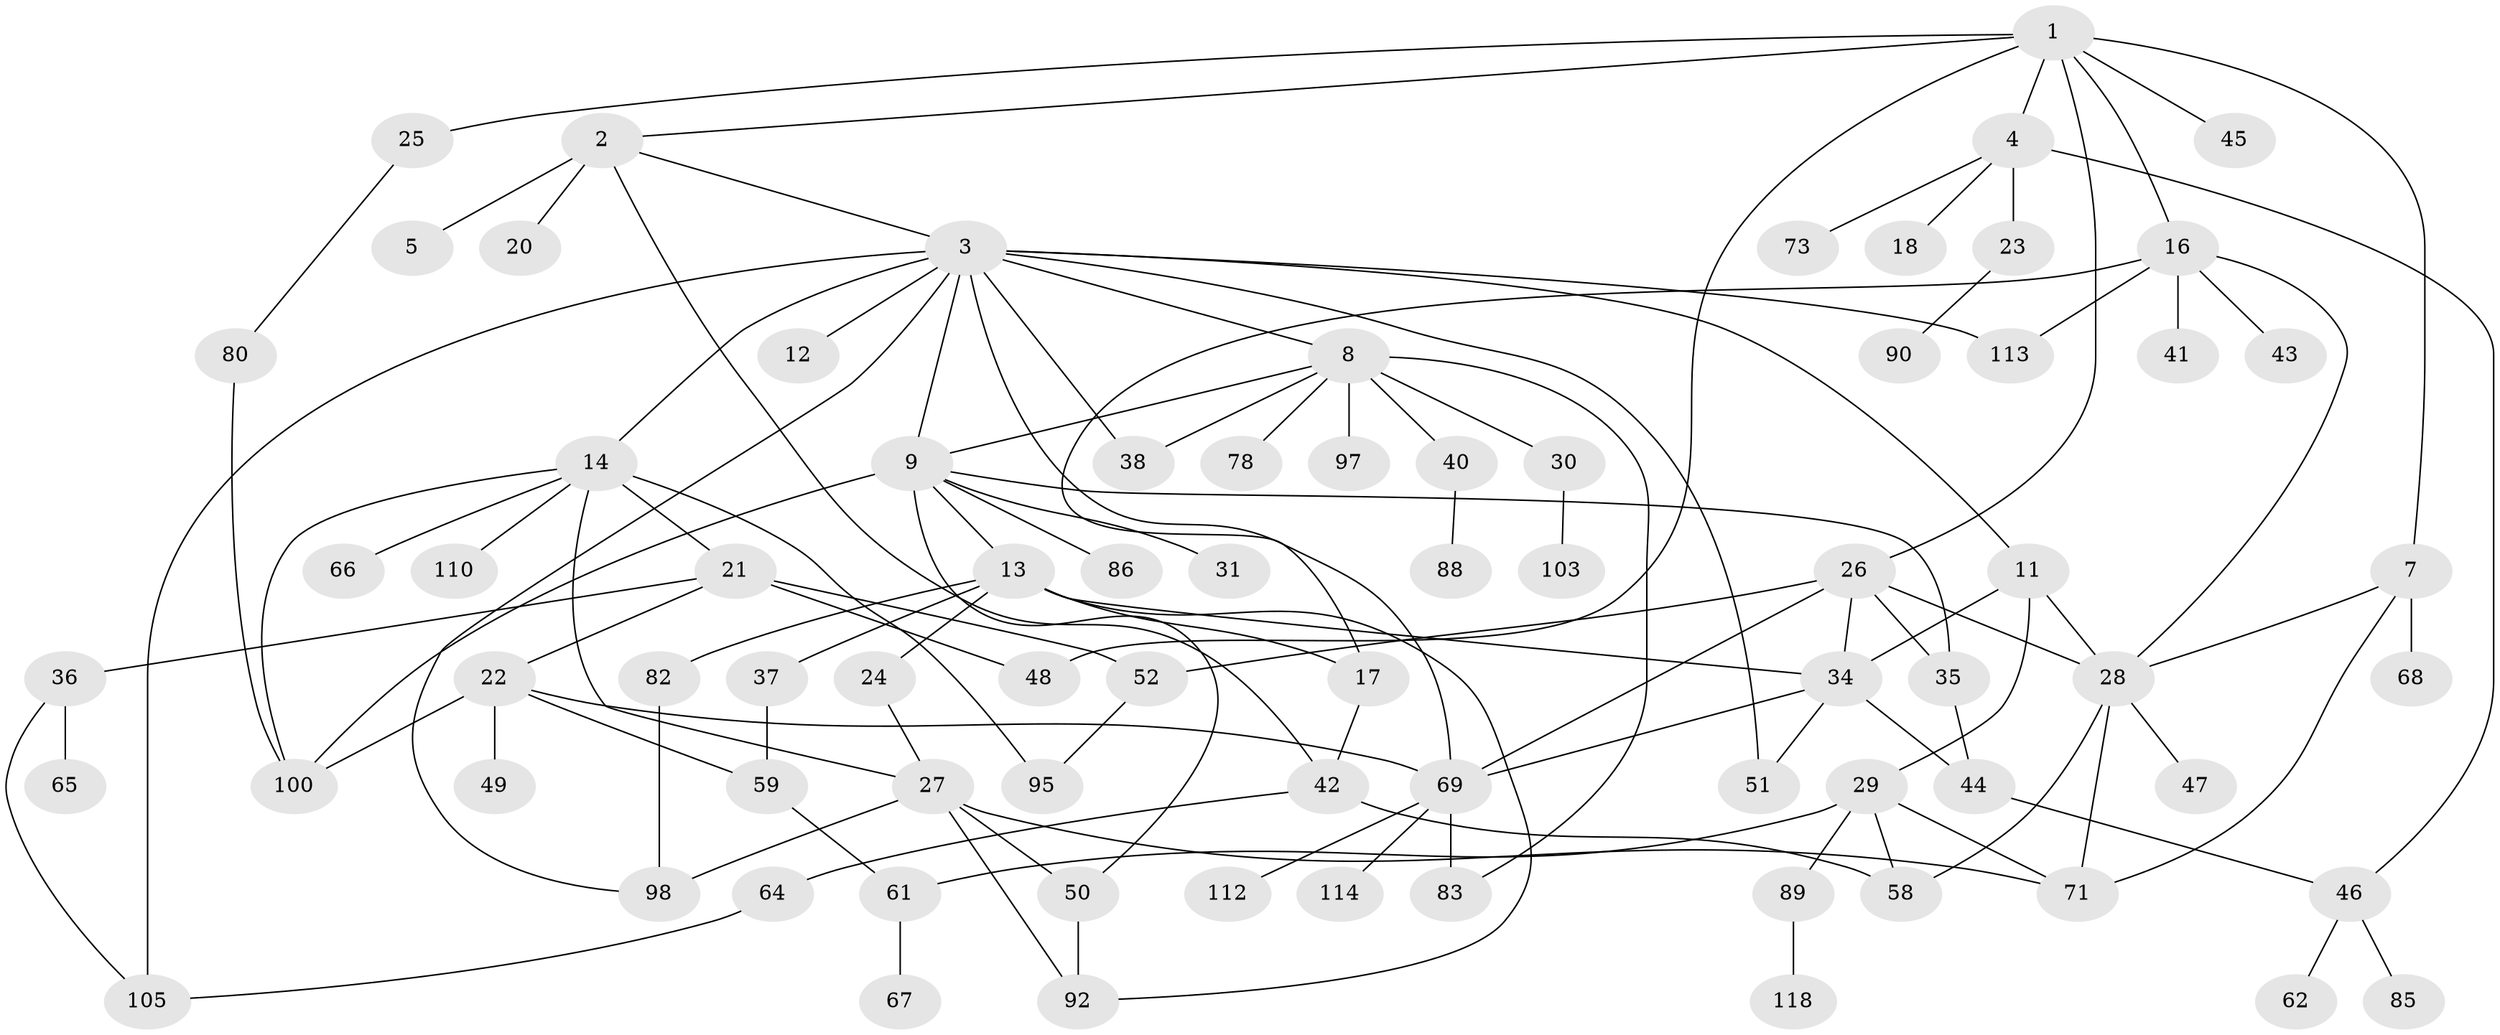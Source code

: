 // original degree distribution, {4: 0.1016949152542373, 5: 0.03389830508474576, 10: 0.00847457627118644, 6: 0.0423728813559322, 2: 0.288135593220339, 3: 0.2033898305084746, 9: 0.00847457627118644, 8: 0.01694915254237288, 1: 0.288135593220339, 7: 0.00847457627118644}
// Generated by graph-tools (version 1.1) at 2025/10/02/27/25 16:10:52]
// undirected, 78 vertices, 116 edges
graph export_dot {
graph [start="1"]
  node [color=gray90,style=filled];
  1 [super="+6"];
  2 [super="+56"];
  3 [super="+10"];
  4 [super="+63"];
  5 [super="+15"];
  7 [super="+54"];
  8 [super="+70"];
  9 [super="+77"];
  11 [super="+84"];
  12 [super="+19"];
  13 [super="+108"];
  14 [super="+81"];
  16 [super="+39"];
  17;
  18;
  20;
  21;
  22 [super="+32"];
  23 [super="+117"];
  24 [super="+75"];
  25;
  26 [super="+96"];
  27 [super="+106"];
  28 [super="+33"];
  29 [super="+53"];
  30 [super="+57"];
  31;
  34 [super="+87"];
  35 [super="+79"];
  36;
  37;
  38;
  40;
  41;
  42;
  43;
  44 [super="+99"];
  45;
  46 [super="+55"];
  47;
  48 [super="+107"];
  49 [super="+101"];
  50 [super="+60"];
  51;
  52 [super="+109"];
  58 [super="+76"];
  59 [super="+91"];
  61 [super="+74"];
  62;
  64 [super="+93"];
  65 [super="+94"];
  66;
  67;
  68 [super="+72"];
  69 [super="+111"];
  71 [super="+104"];
  73;
  78;
  80;
  82;
  83;
  85;
  86;
  88;
  89;
  90;
  92 [super="+116"];
  95;
  97;
  98 [super="+115"];
  100 [super="+102"];
  103;
  105;
  110;
  112;
  113;
  114;
  118;
  1 -- 2;
  1 -- 4;
  1 -- 16;
  1 -- 48;
  1 -- 7;
  1 -- 25;
  1 -- 26;
  1 -- 45;
  2 -- 3;
  2 -- 5;
  2 -- 20;
  2 -- 42;
  3 -- 8;
  3 -- 9;
  3 -- 11;
  3 -- 12;
  3 -- 38;
  3 -- 98;
  3 -- 113;
  3 -- 69;
  3 -- 105;
  3 -- 51;
  3 -- 14;
  4 -- 18;
  4 -- 23;
  4 -- 73;
  4 -- 46;
  7 -- 68;
  7 -- 28;
  7 -- 71;
  8 -- 30 [weight=2];
  8 -- 40;
  8 -- 78;
  8 -- 83;
  8 -- 97;
  8 -- 38;
  8 -- 9;
  9 -- 13;
  9 -- 31;
  9 -- 50;
  9 -- 35;
  9 -- 100;
  9 -- 86;
  11 -- 29;
  11 -- 34;
  11 -- 28;
  13 -- 17;
  13 -- 24;
  13 -- 34;
  13 -- 37;
  13 -- 82;
  13 -- 92;
  14 -- 21;
  14 -- 66;
  14 -- 100;
  14 -- 110;
  14 -- 27;
  14 -- 95;
  16 -- 113;
  16 -- 17;
  16 -- 41;
  16 -- 43;
  16 -- 28;
  17 -- 42;
  21 -- 22;
  21 -- 36;
  21 -- 48;
  21 -- 52;
  22 -- 49;
  22 -- 59;
  22 -- 69;
  22 -- 100;
  23 -- 90;
  24 -- 27;
  25 -- 80;
  26 -- 28;
  26 -- 35;
  26 -- 69;
  26 -- 34;
  26 -- 52;
  27 -- 50;
  27 -- 92;
  27 -- 98;
  27 -- 71;
  28 -- 47;
  28 -- 58;
  28 -- 71;
  29 -- 89;
  29 -- 58;
  29 -- 61;
  29 -- 71;
  30 -- 103;
  34 -- 44;
  34 -- 51;
  34 -- 69;
  35 -- 44;
  36 -- 65;
  36 -- 105;
  37 -- 59;
  40 -- 88;
  42 -- 64;
  42 -- 58;
  44 -- 46;
  46 -- 62;
  46 -- 85;
  50 -- 92;
  52 -- 95;
  59 -- 61;
  61 -- 67;
  64 -- 105;
  69 -- 112;
  69 -- 114;
  69 -- 83;
  80 -- 100;
  82 -- 98;
  89 -- 118;
}
